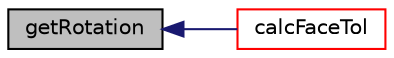 digraph "getRotation"
{
  bgcolor="transparent";
  edge [fontname="Helvetica",fontsize="10",labelfontname="Helvetica",labelfontsize="10"];
  node [fontname="Helvetica",fontsize="10",shape=record];
  rankdir="LR";
  Node184 [label="getRotation",height=0.2,width=0.4,color="black", fillcolor="grey75", style="filled", fontcolor="black"];
  Node184 -> Node185 [dir="back",color="midnightblue",fontsize="10",style="solid",fontname="Helvetica"];
  Node185 [label="calcFaceTol",height=0.2,width=0.4,color="red",URL="$a28581.html#ad3d3e65f39a047092bc000d938b3adf1",tooltip="Calculate typical tolerance per face. Is currently max distance. "];
}
